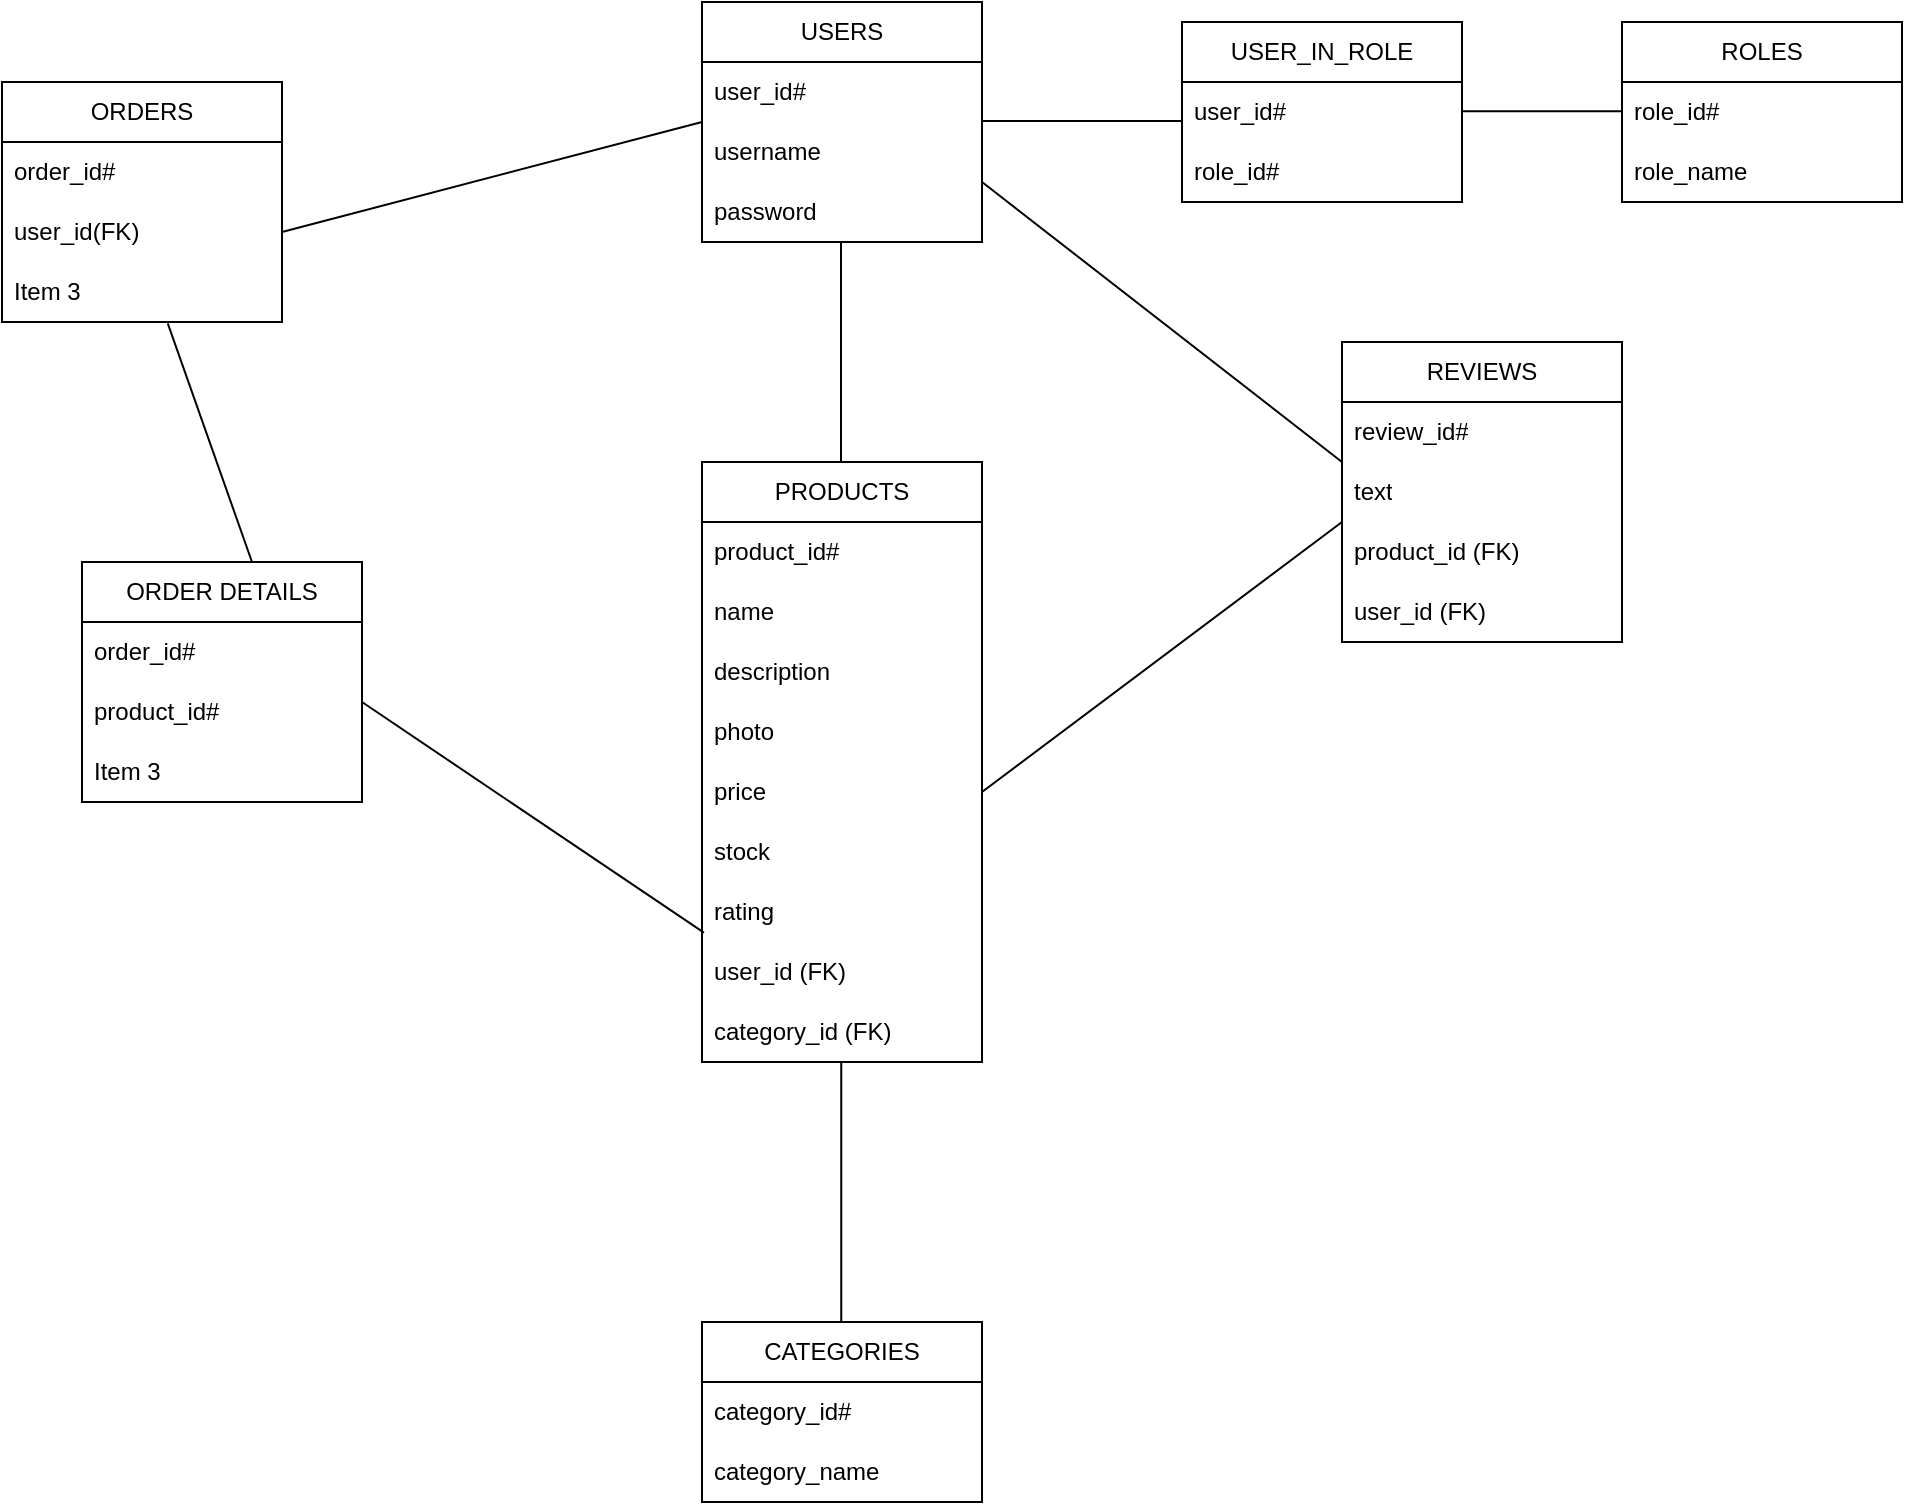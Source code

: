 <mxfile version="25.0.3">
  <diagram name="Pagină-1" id="ejxrp3fletATQVzBpurO">
    <mxGraphModel grid="1" page="1" gridSize="10" guides="1" tooltips="1" connect="1" arrows="1" fold="1" pageScale="1" pageWidth="827" pageHeight="1169" math="0" shadow="0">
      <root>
        <mxCell id="0" />
        <mxCell id="1" parent="0" />
        <mxCell id="DqWb44VrnYilU6lOWCMH-1" value="USERS" style="swimlane;fontStyle=0;childLayout=stackLayout;horizontal=1;startSize=30;horizontalStack=0;resizeParent=1;resizeParentMax=0;resizeLast=0;collapsible=1;marginBottom=0;whiteSpace=wrap;html=1;" vertex="1" parent="1">
          <mxGeometry x="390" y="90" width="140" height="120" as="geometry" />
        </mxCell>
        <mxCell id="DqWb44VrnYilU6lOWCMH-2" value="user_id#" style="text;strokeColor=none;fillColor=none;align=left;verticalAlign=middle;spacingLeft=4;spacingRight=4;overflow=hidden;points=[[0,0.5],[1,0.5]];portConstraint=eastwest;rotatable=0;whiteSpace=wrap;html=1;" vertex="1" parent="DqWb44VrnYilU6lOWCMH-1">
          <mxGeometry y="30" width="140" height="30" as="geometry" />
        </mxCell>
        <mxCell id="DqWb44VrnYilU6lOWCMH-3" value="username" style="text;strokeColor=none;fillColor=none;align=left;verticalAlign=middle;spacingLeft=4;spacingRight=4;overflow=hidden;points=[[0,0.5],[1,0.5]];portConstraint=eastwest;rotatable=0;whiteSpace=wrap;html=1;" vertex="1" parent="DqWb44VrnYilU6lOWCMH-1">
          <mxGeometry y="60" width="140" height="30" as="geometry" />
        </mxCell>
        <mxCell id="DqWb44VrnYilU6lOWCMH-4" value="password" style="text;strokeColor=none;fillColor=none;align=left;verticalAlign=middle;spacingLeft=4;spacingRight=4;overflow=hidden;points=[[0,0.5],[1,0.5]];portConstraint=eastwest;rotatable=0;whiteSpace=wrap;html=1;" vertex="1" parent="DqWb44VrnYilU6lOWCMH-1">
          <mxGeometry y="90" width="140" height="30" as="geometry" />
        </mxCell>
        <mxCell id="DqWb44VrnYilU6lOWCMH-5" value="" style="endArrow=none;html=1;rounded=0;" edge="1" parent="1">
          <mxGeometry width="50" height="50" relative="1" as="geometry">
            <mxPoint x="530" y="149.5" as="sourcePoint" />
            <mxPoint x="630" y="149.5" as="targetPoint" />
          </mxGeometry>
        </mxCell>
        <mxCell id="DqWb44VrnYilU6lOWCMH-6" value="USER_IN_ROLE" style="swimlane;fontStyle=0;childLayout=stackLayout;horizontal=1;startSize=30;horizontalStack=0;resizeParent=1;resizeParentMax=0;resizeLast=0;collapsible=1;marginBottom=0;whiteSpace=wrap;html=1;" vertex="1" parent="1">
          <mxGeometry x="630" y="100" width="140" height="90" as="geometry" />
        </mxCell>
        <mxCell id="DqWb44VrnYilU6lOWCMH-7" value="user_id#" style="text;strokeColor=none;fillColor=none;align=left;verticalAlign=middle;spacingLeft=4;spacingRight=4;overflow=hidden;points=[[0,0.5],[1,0.5]];portConstraint=eastwest;rotatable=0;whiteSpace=wrap;html=1;" vertex="1" parent="DqWb44VrnYilU6lOWCMH-6">
          <mxGeometry y="30" width="140" height="30" as="geometry" />
        </mxCell>
        <mxCell id="DqWb44VrnYilU6lOWCMH-8" value="role_id#" style="text;strokeColor=none;fillColor=none;align=left;verticalAlign=middle;spacingLeft=4;spacingRight=4;overflow=hidden;points=[[0,0.5],[1,0.5]];portConstraint=eastwest;rotatable=0;whiteSpace=wrap;html=1;" vertex="1" parent="DqWb44VrnYilU6lOWCMH-6">
          <mxGeometry y="60" width="140" height="30" as="geometry" />
        </mxCell>
        <mxCell id="DqWb44VrnYilU6lOWCMH-10" value="" style="endArrow=none;html=1;rounded=0;" edge="1" parent="1">
          <mxGeometry width="50" height="50" relative="1" as="geometry">
            <mxPoint x="770" y="144.57" as="sourcePoint" />
            <mxPoint x="850" y="144.57" as="targetPoint" />
          </mxGeometry>
        </mxCell>
        <mxCell id="DqWb44VrnYilU6lOWCMH-12" value="ROLES" style="swimlane;fontStyle=0;childLayout=stackLayout;horizontal=1;startSize=30;horizontalStack=0;resizeParent=1;resizeParentMax=0;resizeLast=0;collapsible=1;marginBottom=0;whiteSpace=wrap;html=1;" vertex="1" parent="1">
          <mxGeometry x="850" y="100" width="140" height="90" as="geometry" />
        </mxCell>
        <mxCell id="DqWb44VrnYilU6lOWCMH-13" value="role_id#" style="text;strokeColor=none;fillColor=none;align=left;verticalAlign=middle;spacingLeft=4;spacingRight=4;overflow=hidden;points=[[0,0.5],[1,0.5]];portConstraint=eastwest;rotatable=0;whiteSpace=wrap;html=1;" vertex="1" parent="DqWb44VrnYilU6lOWCMH-12">
          <mxGeometry y="30" width="140" height="30" as="geometry" />
        </mxCell>
        <mxCell id="DqWb44VrnYilU6lOWCMH-14" value="role_name" style="text;strokeColor=none;fillColor=none;align=left;verticalAlign=middle;spacingLeft=4;spacingRight=4;overflow=hidden;points=[[0,0.5],[1,0.5]];portConstraint=eastwest;rotatable=0;whiteSpace=wrap;html=1;" vertex="1" parent="DqWb44VrnYilU6lOWCMH-12">
          <mxGeometry y="60" width="140" height="30" as="geometry" />
        </mxCell>
        <mxCell id="DqWb44VrnYilU6lOWCMH-16" value="" style="endArrow=none;html=1;rounded=0;" edge="1" parent="1">
          <mxGeometry width="50" height="50" relative="1" as="geometry">
            <mxPoint x="459.5" y="320" as="sourcePoint" />
            <mxPoint x="459.5" y="210" as="targetPoint" />
          </mxGeometry>
        </mxCell>
        <mxCell id="DqWb44VrnYilU6lOWCMH-17" value="PRODUCTS" style="swimlane;fontStyle=0;childLayout=stackLayout;horizontal=1;startSize=30;horizontalStack=0;resizeParent=1;resizeParentMax=0;resizeLast=0;collapsible=1;marginBottom=0;whiteSpace=wrap;html=1;" vertex="1" parent="1">
          <mxGeometry x="390" y="320" width="140" height="300" as="geometry" />
        </mxCell>
        <mxCell id="DqWb44VrnYilU6lOWCMH-18" value="product_id#" style="text;strokeColor=none;fillColor=none;align=left;verticalAlign=middle;spacingLeft=4;spacingRight=4;overflow=hidden;points=[[0,0.5],[1,0.5]];portConstraint=eastwest;rotatable=0;whiteSpace=wrap;html=1;" vertex="1" parent="DqWb44VrnYilU6lOWCMH-17">
          <mxGeometry y="30" width="140" height="30" as="geometry" />
        </mxCell>
        <mxCell id="DqWb44VrnYilU6lOWCMH-19" value="name" style="text;strokeColor=none;fillColor=none;align=left;verticalAlign=middle;spacingLeft=4;spacingRight=4;overflow=hidden;points=[[0,0.5],[1,0.5]];portConstraint=eastwest;rotatable=0;whiteSpace=wrap;html=1;" vertex="1" parent="DqWb44VrnYilU6lOWCMH-17">
          <mxGeometry y="60" width="140" height="30" as="geometry" />
        </mxCell>
        <mxCell id="DqWb44VrnYilU6lOWCMH-20" value="description" style="text;strokeColor=none;fillColor=none;align=left;verticalAlign=middle;spacingLeft=4;spacingRight=4;overflow=hidden;points=[[0,0.5],[1,0.5]];portConstraint=eastwest;rotatable=0;whiteSpace=wrap;html=1;" vertex="1" parent="DqWb44VrnYilU6lOWCMH-17">
          <mxGeometry y="90" width="140" height="30" as="geometry" />
        </mxCell>
        <mxCell id="DqWb44VrnYilU6lOWCMH-21" value="photo" style="text;strokeColor=none;fillColor=none;align=left;verticalAlign=middle;spacingLeft=4;spacingRight=4;overflow=hidden;points=[[0,0.5],[1,0.5]];portConstraint=eastwest;rotatable=0;whiteSpace=wrap;html=1;" vertex="1" parent="DqWb44VrnYilU6lOWCMH-17">
          <mxGeometry y="120" width="140" height="30" as="geometry" />
        </mxCell>
        <mxCell id="DqWb44VrnYilU6lOWCMH-22" value="price" style="text;strokeColor=none;fillColor=none;align=left;verticalAlign=middle;spacingLeft=4;spacingRight=4;overflow=hidden;points=[[0,0.5],[1,0.5]];portConstraint=eastwest;rotatable=0;whiteSpace=wrap;html=1;" vertex="1" parent="DqWb44VrnYilU6lOWCMH-17">
          <mxGeometry y="150" width="140" height="30" as="geometry" />
        </mxCell>
        <mxCell id="DqWb44VrnYilU6lOWCMH-23" value="stock" style="text;strokeColor=none;fillColor=none;align=left;verticalAlign=middle;spacingLeft=4;spacingRight=4;overflow=hidden;points=[[0,0.5],[1,0.5]];portConstraint=eastwest;rotatable=0;whiteSpace=wrap;html=1;" vertex="1" parent="DqWb44VrnYilU6lOWCMH-17">
          <mxGeometry y="180" width="140" height="30" as="geometry" />
        </mxCell>
        <mxCell id="DqWb44VrnYilU6lOWCMH-31" value="rating" style="text;strokeColor=none;fillColor=none;align=left;verticalAlign=middle;spacingLeft=4;spacingRight=4;overflow=hidden;points=[[0,0.5],[1,0.5]];portConstraint=eastwest;rotatable=0;whiteSpace=wrap;html=1;" vertex="1" parent="DqWb44VrnYilU6lOWCMH-17">
          <mxGeometry y="210" width="140" height="30" as="geometry" />
        </mxCell>
        <mxCell id="DqWb44VrnYilU6lOWCMH-32" value="user_id (FK)" style="text;strokeColor=none;fillColor=none;align=left;verticalAlign=middle;spacingLeft=4;spacingRight=4;overflow=hidden;points=[[0,0.5],[1,0.5]];portConstraint=eastwest;rotatable=0;whiteSpace=wrap;html=1;" vertex="1" parent="DqWb44VrnYilU6lOWCMH-17">
          <mxGeometry y="240" width="140" height="30" as="geometry" />
        </mxCell>
        <mxCell id="DqWb44VrnYilU6lOWCMH-33" value="category_id (FK)" style="text;strokeColor=none;fillColor=none;align=left;verticalAlign=middle;spacingLeft=4;spacingRight=4;overflow=hidden;points=[[0,0.5],[1,0.5]];portConstraint=eastwest;rotatable=0;whiteSpace=wrap;html=1;" vertex="1" parent="DqWb44VrnYilU6lOWCMH-17">
          <mxGeometry y="270" width="140" height="30" as="geometry" />
        </mxCell>
        <mxCell id="DqWb44VrnYilU6lOWCMH-34" value="" style="endArrow=none;html=1;rounded=0;" edge="1" parent="1">
          <mxGeometry width="50" height="50" relative="1" as="geometry">
            <mxPoint x="530" y="180" as="sourcePoint" />
            <mxPoint x="710" y="320" as="targetPoint" />
          </mxGeometry>
        </mxCell>
        <mxCell id="DqWb44VrnYilU6lOWCMH-35" value="REVIEWS" style="swimlane;fontStyle=0;childLayout=stackLayout;horizontal=1;startSize=30;horizontalStack=0;resizeParent=1;resizeParentMax=0;resizeLast=0;collapsible=1;marginBottom=0;whiteSpace=wrap;html=1;" vertex="1" parent="1">
          <mxGeometry x="710" y="260" width="140" height="150" as="geometry" />
        </mxCell>
        <mxCell id="DqWb44VrnYilU6lOWCMH-36" value="review_id#" style="text;strokeColor=none;fillColor=none;align=left;verticalAlign=middle;spacingLeft=4;spacingRight=4;overflow=hidden;points=[[0,0.5],[1,0.5]];portConstraint=eastwest;rotatable=0;whiteSpace=wrap;html=1;" vertex="1" parent="DqWb44VrnYilU6lOWCMH-35">
          <mxGeometry y="30" width="140" height="30" as="geometry" />
        </mxCell>
        <mxCell id="DqWb44VrnYilU6lOWCMH-37" value="text" style="text;strokeColor=none;fillColor=none;align=left;verticalAlign=middle;spacingLeft=4;spacingRight=4;overflow=hidden;points=[[0,0.5],[1,0.5]];portConstraint=eastwest;rotatable=0;whiteSpace=wrap;html=1;" vertex="1" parent="DqWb44VrnYilU6lOWCMH-35">
          <mxGeometry y="60" width="140" height="30" as="geometry" />
        </mxCell>
        <mxCell id="DqWb44VrnYilU6lOWCMH-38" value="product_id (FK)" style="text;strokeColor=none;fillColor=none;align=left;verticalAlign=middle;spacingLeft=4;spacingRight=4;overflow=hidden;points=[[0,0.5],[1,0.5]];portConstraint=eastwest;rotatable=0;whiteSpace=wrap;html=1;" vertex="1" parent="DqWb44VrnYilU6lOWCMH-35">
          <mxGeometry y="90" width="140" height="30" as="geometry" />
        </mxCell>
        <mxCell id="DqWb44VrnYilU6lOWCMH-39" value="user_id (FK)" style="text;strokeColor=none;fillColor=none;align=left;verticalAlign=middle;spacingLeft=4;spacingRight=4;overflow=hidden;points=[[0,0.5],[1,0.5]];portConstraint=eastwest;rotatable=0;whiteSpace=wrap;html=1;" vertex="1" parent="DqWb44VrnYilU6lOWCMH-35">
          <mxGeometry y="120" width="140" height="30" as="geometry" />
        </mxCell>
        <mxCell id="DqWb44VrnYilU6lOWCMH-42" value="" style="endArrow=none;html=1;rounded=0;exitX=1;exitY=0.5;exitDx=0;exitDy=0;" edge="1" parent="1" source="DqWb44VrnYilU6lOWCMH-22">
          <mxGeometry width="50" height="50" relative="1" as="geometry">
            <mxPoint x="620" y="420" as="sourcePoint" />
            <mxPoint x="710" y="350" as="targetPoint" />
          </mxGeometry>
        </mxCell>
        <mxCell id="DqWb44VrnYilU6lOWCMH-43" value="" style="endArrow=none;html=1;rounded=0;" edge="1" parent="1">
          <mxGeometry width="50" height="50" relative="1" as="geometry">
            <mxPoint x="459.62" y="750" as="sourcePoint" />
            <mxPoint x="459.62" y="620" as="targetPoint" />
          </mxGeometry>
        </mxCell>
        <mxCell id="DqWb44VrnYilU6lOWCMH-44" value="CATEGORIES" style="swimlane;fontStyle=0;childLayout=stackLayout;horizontal=1;startSize=30;horizontalStack=0;resizeParent=1;resizeParentMax=0;resizeLast=0;collapsible=1;marginBottom=0;whiteSpace=wrap;html=1;" vertex="1" parent="1">
          <mxGeometry x="390" y="750" width="140" height="90" as="geometry" />
        </mxCell>
        <mxCell id="DqWb44VrnYilU6lOWCMH-45" value="category_id#" style="text;strokeColor=none;fillColor=none;align=left;verticalAlign=middle;spacingLeft=4;spacingRight=4;overflow=hidden;points=[[0,0.5],[1,0.5]];portConstraint=eastwest;rotatable=0;whiteSpace=wrap;html=1;" vertex="1" parent="DqWb44VrnYilU6lOWCMH-44">
          <mxGeometry y="30" width="140" height="30" as="geometry" />
        </mxCell>
        <mxCell id="DqWb44VrnYilU6lOWCMH-46" value="category_name" style="text;strokeColor=none;fillColor=none;align=left;verticalAlign=middle;spacingLeft=4;spacingRight=4;overflow=hidden;points=[[0,0.5],[1,0.5]];portConstraint=eastwest;rotatable=0;whiteSpace=wrap;html=1;" vertex="1" parent="DqWb44VrnYilU6lOWCMH-44">
          <mxGeometry y="60" width="140" height="30" as="geometry" />
        </mxCell>
        <mxCell id="0rHcwNTF-e-dnp_K0YJj-1" value="ORDERS" style="swimlane;fontStyle=0;childLayout=stackLayout;horizontal=1;startSize=30;horizontalStack=0;resizeParent=1;resizeParentMax=0;resizeLast=0;collapsible=1;marginBottom=0;whiteSpace=wrap;html=1;" vertex="1" parent="1">
          <mxGeometry x="40" y="130" width="140" height="120" as="geometry" />
        </mxCell>
        <mxCell id="0rHcwNTF-e-dnp_K0YJj-2" value="order_id#" style="text;strokeColor=none;fillColor=none;align=left;verticalAlign=middle;spacingLeft=4;spacingRight=4;overflow=hidden;points=[[0,0.5],[1,0.5]];portConstraint=eastwest;rotatable=0;whiteSpace=wrap;html=1;" vertex="1" parent="0rHcwNTF-e-dnp_K0YJj-1">
          <mxGeometry y="30" width="140" height="30" as="geometry" />
        </mxCell>
        <mxCell id="0rHcwNTF-e-dnp_K0YJj-3" value="user_id(FK)" style="text;strokeColor=none;fillColor=none;align=left;verticalAlign=middle;spacingLeft=4;spacingRight=4;overflow=hidden;points=[[0,0.5],[1,0.5]];portConstraint=eastwest;rotatable=0;whiteSpace=wrap;html=1;" vertex="1" parent="0rHcwNTF-e-dnp_K0YJj-1">
          <mxGeometry y="60" width="140" height="30" as="geometry" />
        </mxCell>
        <mxCell id="0rHcwNTF-e-dnp_K0YJj-4" value="Item 3" style="text;strokeColor=none;fillColor=none;align=left;verticalAlign=middle;spacingLeft=4;spacingRight=4;overflow=hidden;points=[[0,0.5],[1,0.5]];portConstraint=eastwest;rotatable=0;whiteSpace=wrap;html=1;" vertex="1" parent="0rHcwNTF-e-dnp_K0YJj-1">
          <mxGeometry y="90" width="140" height="30" as="geometry" />
        </mxCell>
        <mxCell id="0rHcwNTF-e-dnp_K0YJj-5" value="" style="endArrow=none;html=1;rounded=0;exitX=1;exitY=0.5;exitDx=0;exitDy=0;" edge="1" parent="1" source="0rHcwNTF-e-dnp_K0YJj-3">
          <mxGeometry width="50" height="50" relative="1" as="geometry">
            <mxPoint x="340" y="200" as="sourcePoint" />
            <mxPoint x="390" y="150" as="targetPoint" />
          </mxGeometry>
        </mxCell>
        <mxCell id="0rHcwNTF-e-dnp_K0YJj-6" value="ORDER DETAILS" style="swimlane;fontStyle=0;childLayout=stackLayout;horizontal=1;startSize=30;horizontalStack=0;resizeParent=1;resizeParentMax=0;resizeLast=0;collapsible=1;marginBottom=0;whiteSpace=wrap;html=1;" vertex="1" parent="1">
          <mxGeometry x="80" y="370" width="140" height="120" as="geometry" />
        </mxCell>
        <mxCell id="0rHcwNTF-e-dnp_K0YJj-7" value="order_id#" style="text;strokeColor=none;fillColor=none;align=left;verticalAlign=middle;spacingLeft=4;spacingRight=4;overflow=hidden;points=[[0,0.5],[1,0.5]];portConstraint=eastwest;rotatable=0;whiteSpace=wrap;html=1;" vertex="1" parent="0rHcwNTF-e-dnp_K0YJj-6">
          <mxGeometry y="30" width="140" height="30" as="geometry" />
        </mxCell>
        <mxCell id="0rHcwNTF-e-dnp_K0YJj-8" value="product_id#" style="text;strokeColor=none;fillColor=none;align=left;verticalAlign=middle;spacingLeft=4;spacingRight=4;overflow=hidden;points=[[0,0.5],[1,0.5]];portConstraint=eastwest;rotatable=0;whiteSpace=wrap;html=1;" vertex="1" parent="0rHcwNTF-e-dnp_K0YJj-6">
          <mxGeometry y="60" width="140" height="30" as="geometry" />
        </mxCell>
        <mxCell id="0rHcwNTF-e-dnp_K0YJj-9" value="Item 3" style="text;strokeColor=none;fillColor=none;align=left;verticalAlign=middle;spacingLeft=4;spacingRight=4;overflow=hidden;points=[[0,0.5],[1,0.5]];portConstraint=eastwest;rotatable=0;whiteSpace=wrap;html=1;" vertex="1" parent="0rHcwNTF-e-dnp_K0YJj-6">
          <mxGeometry y="90" width="140" height="30" as="geometry" />
        </mxCell>
        <mxCell id="0rHcwNTF-e-dnp_K0YJj-12" value="" style="endArrow=none;html=1;rounded=0;exitX=0.007;exitY=-0.155;exitDx=0;exitDy=0;exitPerimeter=0;" edge="1" parent="1" source="DqWb44VrnYilU6lOWCMH-32">
          <mxGeometry width="50" height="50" relative="1" as="geometry">
            <mxPoint x="370" y="560" as="sourcePoint" />
            <mxPoint x="220" y="440" as="targetPoint" />
          </mxGeometry>
        </mxCell>
        <mxCell id="0rHcwNTF-e-dnp_K0YJj-13" value="" style="endArrow=none;html=1;rounded=0;entryX=0.592;entryY=1.023;entryDx=0;entryDy=0;entryPerimeter=0;" edge="1" parent="1" target="0rHcwNTF-e-dnp_K0YJj-4">
          <mxGeometry width="50" height="50" relative="1" as="geometry">
            <mxPoint x="165" y="370" as="sourcePoint" />
            <mxPoint x="116" y="260" as="targetPoint" />
          </mxGeometry>
        </mxCell>
      </root>
    </mxGraphModel>
  </diagram>
</mxfile>
